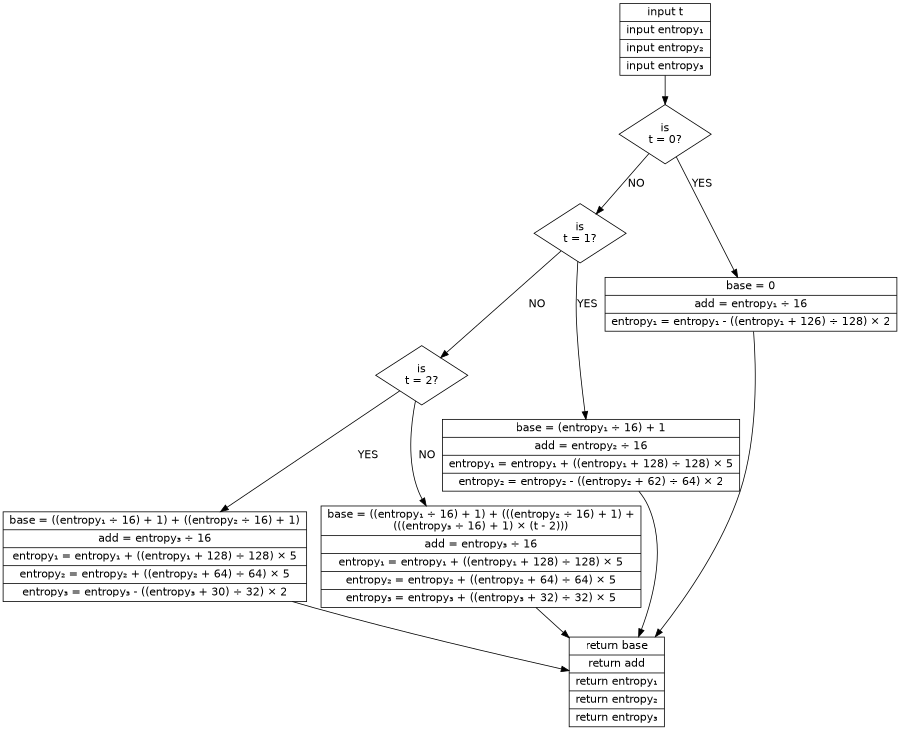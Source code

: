 digraph wavpack_residual2 {
  node [fontname="DejaVuSans"];
  edge [fontname="DejaVuSans"];
  size = "6,9";
  margin="0";
  init [shape=record,label="{input t|input entropy₁|input entropy₂|input entropy₃}"];
  done [shape=record,label="{return base|return add|return entropy₁|return entropy₂|return entropy₃}"];

  test_t_0 [shape=diamond,label="is\nt = 0?"];
  test_t_1 [shape=diamond,label="is\nt = 1?"];
  test_t_2 [shape=diamond,label="is\nt = 2?"];

  t_0 [shape=record,label="{base = 0|add = entropy₁ ÷ 16|entropy₁ = entropy₁ - ((entropy₁ + 126) ÷ 128) × 2}"];
  t_1 [shape=record,label="{base = (entropy₁ ÷ 16) + 1|add = entropy₂ ÷ 16|entropy₁ = entropy₁ + ((entropy₁ + 128) ÷ 128) × 5|entropy₂ = entropy₂ - ((entropy₂ + 62) ÷ 64) × 2}"];
  t_2 [shape=record,label="{base = ((entropy₁ ÷ 16) + 1) + ((entropy₂ ÷ 16) + 1)|add = entropy₃ ÷ 16|entropy₁ = entropy₁ + ((entropy₁ + 128) ÷ 128) × 5|entropy₂ = entropy₂ + ((entropy₂ + 64) ÷ 64) × 5|entropy₃ = entropy₃ - ((entropy₃ + 30) ÷ 32) × 2}"];

  t_default [shape=record,label="{base = ((entropy₁ ÷ 16) + 1) + (((entropy₂ ÷ 16) + 1) +\n(((entropy₃ ÷ 16) + 1) × (t - 2)))|add = entropy₃ ÷ 16|entropy₁ = entropy₁ + ((entropy₁ + 128) ÷ 128) × 5|entropy₂ = entropy₂ + ((entropy₂ + 64) ÷ 64) × 5|entropy₃ = entropy₃ + ((entropy₃ + 32) ÷ 32) × 5}"];

  init -> test_t_0;
  test_t_0 -> test_t_1 [label="NO"];
  test_t_1 -> test_t_2 [label="NO"];
  test_t_2 -> t_default [label="NO"];
  test_t_0 -> t_0 [label="YES"];
  test_t_1 -> t_1 [label="YES"];
  test_t_2 -> t_2 [label="YES"];

  t_0 -> done;
  t_1 -> done;
  t_2 -> done;
  t_default -> done;
}
